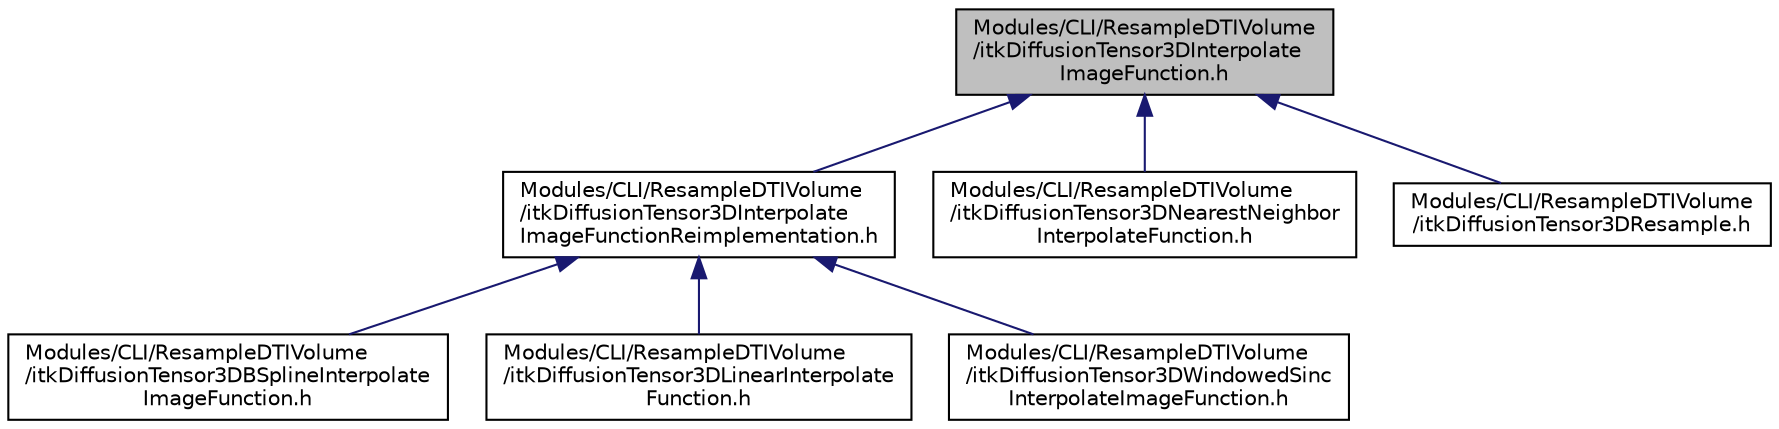 digraph "Modules/CLI/ResampleDTIVolume/itkDiffusionTensor3DInterpolateImageFunction.h"
{
  bgcolor="transparent";
  edge [fontname="Helvetica",fontsize="10",labelfontname="Helvetica",labelfontsize="10"];
  node [fontname="Helvetica",fontsize="10",shape=record];
  Node7 [label="Modules/CLI/ResampleDTIVolume\l/itkDiffusionTensor3DInterpolate\lImageFunction.h",height=0.2,width=0.4,color="black", fillcolor="grey75", style="filled", fontcolor="black"];
  Node7 -> Node8 [dir="back",color="midnightblue",fontsize="10",style="solid",fontname="Helvetica"];
  Node8 [label="Modules/CLI/ResampleDTIVolume\l/itkDiffusionTensor3DInterpolate\lImageFunctionReimplementation.h",height=0.2,width=0.4,color="black",URL="$itkDiffusionTensor3DInterpolateImageFunctionReimplementation_8h.html"];
  Node8 -> Node9 [dir="back",color="midnightblue",fontsize="10",style="solid",fontname="Helvetica"];
  Node9 [label="Modules/CLI/ResampleDTIVolume\l/itkDiffusionTensor3DBSplineInterpolate\lImageFunction.h",height=0.2,width=0.4,color="black",URL="$itkDiffusionTensor3DBSplineInterpolateImageFunction_8h.html"];
  Node8 -> Node10 [dir="back",color="midnightblue",fontsize="10",style="solid",fontname="Helvetica"];
  Node10 [label="Modules/CLI/ResampleDTIVolume\l/itkDiffusionTensor3DLinearInterpolate\lFunction.h",height=0.2,width=0.4,color="black",URL="$itkDiffusionTensor3DLinearInterpolateFunction_8h.html"];
  Node8 -> Node11 [dir="back",color="midnightblue",fontsize="10",style="solid",fontname="Helvetica"];
  Node11 [label="Modules/CLI/ResampleDTIVolume\l/itkDiffusionTensor3DWindowedSinc\lInterpolateImageFunction.h",height=0.2,width=0.4,color="black",URL="$itkDiffusionTensor3DWindowedSincInterpolateImageFunction_8h.html"];
  Node7 -> Node12 [dir="back",color="midnightblue",fontsize="10",style="solid",fontname="Helvetica"];
  Node12 [label="Modules/CLI/ResampleDTIVolume\l/itkDiffusionTensor3DNearestNeighbor\lInterpolateFunction.h",height=0.2,width=0.4,color="black",URL="$itkDiffusionTensor3DNearestNeighborInterpolateFunction_8h.html"];
  Node7 -> Node13 [dir="back",color="midnightblue",fontsize="10",style="solid",fontname="Helvetica"];
  Node13 [label="Modules/CLI/ResampleDTIVolume\l/itkDiffusionTensor3DResample.h",height=0.2,width=0.4,color="black",URL="$itkDiffusionTensor3DResample_8h.html"];
}
